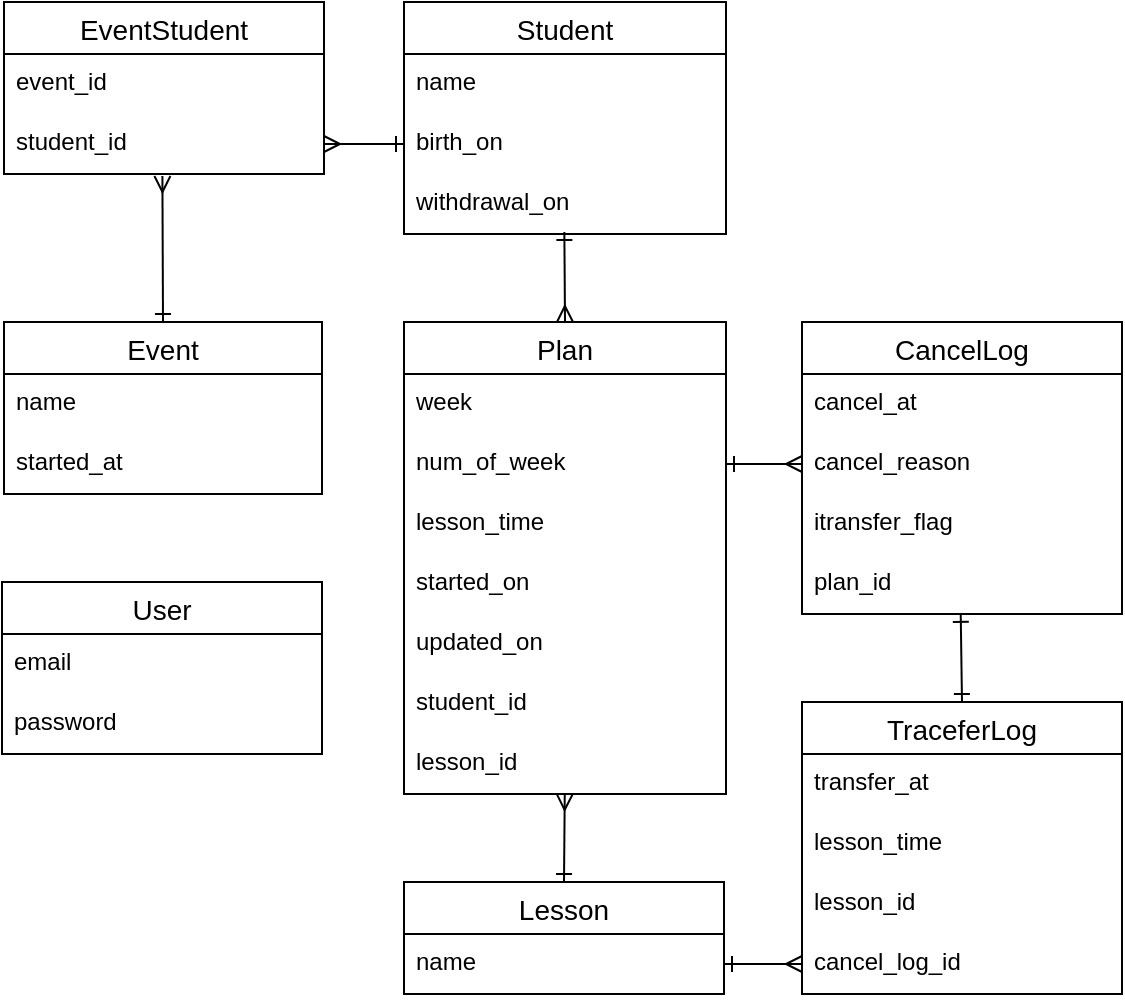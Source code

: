 <mxfile>
    <diagram id="gMJlAw3kP7H8lfWuCS8_" name="ページ1">
        <mxGraphModel dx="637" dy="1542" grid="1" gridSize="10" guides="1" tooltips="1" connect="1" arrows="1" fold="1" page="1" pageScale="1" pageWidth="827" pageHeight="1169" background="none" math="0" shadow="0">
            <root>
                <mxCell id="0"/>
                <mxCell id="1" parent="0"/>
                <mxCell id="15" value="User" style="swimlane;fontStyle=0;childLayout=stackLayout;horizontal=1;startSize=26;horizontalStack=0;resizeParent=1;resizeParentMax=0;resizeLast=0;collapsible=1;marginBottom=0;align=center;fontSize=14;" parent="1" vertex="1">
                    <mxGeometry x="40" y="-840" width="160" height="86" as="geometry"/>
                </mxCell>
                <mxCell id="16" value="email" style="text;strokeColor=none;fillColor=none;spacingLeft=4;spacingRight=4;overflow=hidden;rotatable=0;points=[[0,0.5],[1,0.5]];portConstraint=eastwest;fontSize=12;" parent="15" vertex="1">
                    <mxGeometry y="26" width="160" height="30" as="geometry"/>
                </mxCell>
                <mxCell id="17" value="password" style="text;strokeColor=none;fillColor=none;spacingLeft=4;spacingRight=4;overflow=hidden;rotatable=0;points=[[0,0.5],[1,0.5]];portConstraint=eastwest;fontSize=12;" parent="15" vertex="1">
                    <mxGeometry y="56" width="160" height="30" as="geometry"/>
                </mxCell>
                <mxCell id="19" value="Student" style="swimlane;fontStyle=0;childLayout=stackLayout;horizontal=1;startSize=26;horizontalStack=0;resizeParent=1;resizeParentMax=0;resizeLast=0;collapsible=1;marginBottom=0;align=center;fontSize=14;" parent="1" vertex="1">
                    <mxGeometry x="241" y="-1130" width="161" height="116" as="geometry"/>
                </mxCell>
                <mxCell id="20" value="name" style="text;strokeColor=none;fillColor=none;spacingLeft=4;spacingRight=4;overflow=hidden;rotatable=0;points=[[0,0.5],[1,0.5]];portConstraint=eastwest;fontSize=12;" parent="19" vertex="1">
                    <mxGeometry y="26" width="161" height="30" as="geometry"/>
                </mxCell>
                <mxCell id="21" value="birth_on" style="text;strokeColor=none;fillColor=none;spacingLeft=4;spacingRight=4;overflow=hidden;rotatable=0;points=[[0,0.5],[1,0.5]];portConstraint=eastwest;fontSize=12;" parent="19" vertex="1">
                    <mxGeometry y="56" width="161" height="30" as="geometry"/>
                </mxCell>
                <mxCell id="123" value="withdrawal_on" style="text;strokeColor=none;fillColor=none;spacingLeft=4;spacingRight=4;overflow=hidden;rotatable=0;points=[[0,0.5],[1,0.5]];portConstraint=eastwest;fontSize=12;" parent="19" vertex="1">
                    <mxGeometry y="86" width="161" height="30" as="geometry"/>
                </mxCell>
                <mxCell id="58" style="edgeStyle=none;html=1;startArrow=ERmany;startFill=0;endArrow=ERone;endFill=0;exitX=0.5;exitY=0;exitDx=0;exitDy=0;entryX=0.498;entryY=0.967;entryDx=0;entryDy=0;entryPerimeter=0;" parent="1" source="32" target="123" edge="1">
                    <mxGeometry relative="1" as="geometry">
                        <mxPoint x="322" y="-1010" as="targetPoint"/>
                        <mxPoint x="464" y="-1010" as="sourcePoint"/>
                    </mxGeometry>
                </mxCell>
                <mxCell id="32" value="Plan" style="swimlane;fontStyle=0;childLayout=stackLayout;horizontal=1;startSize=26;horizontalStack=0;resizeParent=1;resizeParentMax=0;resizeLast=0;collapsible=1;marginBottom=0;align=center;fontSize=14;" parent="1" vertex="1">
                    <mxGeometry x="241" y="-970" width="161" height="236" as="geometry"/>
                </mxCell>
                <mxCell id="34" value="week" style="text;strokeColor=none;fillColor=none;spacingLeft=4;spacingRight=4;overflow=hidden;rotatable=0;points=[[0,0.5],[1,0.5]];portConstraint=eastwest;fontSize=12;" parent="32" vertex="1">
                    <mxGeometry y="26" width="161" height="30" as="geometry"/>
                </mxCell>
                <mxCell id="106" value="num_of_week" style="text;strokeColor=none;fillColor=none;spacingLeft=4;spacingRight=4;overflow=hidden;rotatable=0;points=[[0,0.5],[1,0.5]];portConstraint=eastwest;fontSize=12;" parent="32" vertex="1">
                    <mxGeometry y="56" width="161" height="30" as="geometry"/>
                </mxCell>
                <mxCell id="35" value="lesson_time" style="text;strokeColor=none;fillColor=none;spacingLeft=4;spacingRight=4;overflow=hidden;rotatable=0;points=[[0,0.5],[1,0.5]];portConstraint=eastwest;fontSize=12;" parent="32" vertex="1">
                    <mxGeometry y="86" width="161" height="30" as="geometry"/>
                </mxCell>
                <mxCell id="103" value="started_on" style="text;strokeColor=none;fillColor=none;spacingLeft=4;spacingRight=4;overflow=hidden;rotatable=0;points=[[0,0.5],[1,0.5]];portConstraint=eastwest;fontSize=12;" parent="32" vertex="1">
                    <mxGeometry y="116" width="161" height="30" as="geometry"/>
                </mxCell>
                <mxCell id="48" value="updated_on&#10;" style="text;strokeColor=none;fillColor=none;spacingLeft=4;spacingRight=4;overflow=hidden;rotatable=0;points=[[0,0.5],[1,0.5]];portConstraint=eastwest;fontSize=12;" parent="32" vertex="1">
                    <mxGeometry y="146" width="161" height="30" as="geometry"/>
                </mxCell>
                <mxCell id="51" value="student_id" style="text;strokeColor=none;fillColor=none;spacingLeft=4;spacingRight=4;overflow=hidden;rotatable=0;points=[[0,0.5],[1,0.5]];portConstraint=eastwest;fontSize=12;" parent="32" vertex="1">
                    <mxGeometry y="176" width="161" height="30" as="geometry"/>
                </mxCell>
                <mxCell id="36" value="lesson_id" style="text;strokeColor=none;fillColor=none;spacingLeft=4;spacingRight=4;overflow=hidden;rotatable=0;points=[[0,0.5],[1,0.5]];portConstraint=eastwest;fontSize=12;" parent="32" vertex="1">
                    <mxGeometry y="206" width="161" height="30" as="geometry"/>
                </mxCell>
                <mxCell id="117" style="edgeStyle=none;html=1;startArrow=ERmany;startFill=0;endArrow=ERone;endFill=0;exitX=0;exitY=0.5;exitDx=0;exitDy=0;entryX=1;entryY=0.5;entryDx=0;entryDy=0;" parent="1" source="45" target="106" edge="1">
                    <mxGeometry relative="1" as="geometry">
                        <mxPoint x="510" y="-660" as="sourcePoint"/>
                        <mxPoint x="170" y="-380" as="targetPoint"/>
                    </mxGeometry>
                </mxCell>
                <mxCell id="42" value="CancelLog" style="swimlane;fontStyle=0;childLayout=stackLayout;horizontal=1;startSize=26;horizontalStack=0;resizeParent=1;resizeParentMax=0;resizeLast=0;collapsible=1;marginBottom=0;align=center;fontSize=14;" parent="1" vertex="1">
                    <mxGeometry x="440" y="-970" width="160" height="146" as="geometry"/>
                </mxCell>
                <mxCell id="43" value="cancel_at" style="text;strokeColor=none;fillColor=none;spacingLeft=4;spacingRight=4;overflow=hidden;rotatable=0;points=[[0,0.5],[1,0.5]];portConstraint=eastwest;fontSize=12;" parent="42" vertex="1">
                    <mxGeometry y="26" width="160" height="30" as="geometry"/>
                </mxCell>
                <mxCell id="45" value="cancel_reason" style="text;strokeColor=none;fillColor=none;spacingLeft=4;spacingRight=4;overflow=hidden;rotatable=0;points=[[0,0.5],[1,0.5]];portConstraint=eastwest;fontSize=12;" parent="42" vertex="1">
                    <mxGeometry y="56" width="160" height="30" as="geometry"/>
                </mxCell>
                <mxCell id="56" value="itransfer_flag" style="text;strokeColor=none;fillColor=none;spacingLeft=4;spacingRight=4;overflow=hidden;rotatable=0;points=[[0,0.5],[1,0.5]];portConstraint=eastwest;fontSize=12;" parent="42" vertex="1">
                    <mxGeometry y="86" width="160" height="30" as="geometry"/>
                </mxCell>
                <mxCell id="135" value="plan_id" style="text;strokeColor=none;fillColor=none;spacingLeft=4;spacingRight=4;overflow=hidden;rotatable=0;points=[[0,0.5],[1,0.5]];portConstraint=eastwest;fontSize=12;" parent="42" vertex="1">
                    <mxGeometry y="116" width="160" height="30" as="geometry"/>
                </mxCell>
                <mxCell id="119" style="edgeStyle=none;html=1;exitX=0.5;exitY=0;exitDx=0;exitDy=0;endArrow=ERmany;endFill=0;entryX=0.495;entryY=1.033;entryDx=0;entryDy=0;entryPerimeter=0;startArrow=ERone;startFill=0;" parent="1" source="67" target="91" edge="1">
                    <mxGeometry relative="1" as="geometry">
                        <mxPoint x="121" y="-1040" as="targetPoint"/>
                    </mxGeometry>
                </mxCell>
                <mxCell id="67" value="Event" style="swimlane;fontStyle=0;childLayout=stackLayout;horizontal=1;startSize=26;horizontalStack=0;resizeParent=1;resizeParentMax=0;resizeLast=0;collapsible=1;marginBottom=0;align=center;fontSize=14;" parent="1" vertex="1">
                    <mxGeometry x="41" y="-970" width="159" height="86" as="geometry"/>
                </mxCell>
                <mxCell id="73" value="name" style="text;strokeColor=none;fillColor=none;spacingLeft=4;spacingRight=4;overflow=hidden;rotatable=0;points=[[0,0.5],[1,0.5]];portConstraint=eastwest;fontSize=12;" parent="67" vertex="1">
                    <mxGeometry y="26" width="159" height="30" as="geometry"/>
                </mxCell>
                <mxCell id="68" value="started_at" style="text;strokeColor=none;fillColor=none;spacingLeft=4;spacingRight=4;overflow=hidden;rotatable=0;points=[[0,0.5],[1,0.5]];portConstraint=eastwest;fontSize=12;" parent="67" vertex="1">
                    <mxGeometry y="56" width="159" height="30" as="geometry"/>
                </mxCell>
                <mxCell id="89" value="EventStudent" style="swimlane;fontStyle=0;childLayout=stackLayout;horizontal=1;startSize=26;horizontalStack=0;resizeParent=1;resizeParentMax=0;resizeLast=0;collapsible=1;marginBottom=0;align=center;fontSize=14;" parent="1" vertex="1">
                    <mxGeometry x="41" y="-1130" width="160" height="86" as="geometry"/>
                </mxCell>
                <mxCell id="90" value="event_id" style="text;strokeColor=none;fillColor=none;spacingLeft=4;spacingRight=4;overflow=hidden;rotatable=0;points=[[0,0.5],[1,0.5]];portConstraint=eastwest;fontSize=12;" parent="89" vertex="1">
                    <mxGeometry y="26" width="160" height="30" as="geometry"/>
                </mxCell>
                <mxCell id="91" value="student_id" style="text;strokeColor=none;fillColor=none;spacingLeft=4;spacingRight=4;overflow=hidden;rotatable=0;points=[[0,0.5],[1,0.5]];portConstraint=eastwest;fontSize=12;" parent="89" vertex="1">
                    <mxGeometry y="56" width="160" height="30" as="geometry"/>
                </mxCell>
                <mxCell id="101" style="edgeStyle=orthogonalEdgeStyle;html=1;exitX=0;exitY=0.5;exitDx=0;exitDy=0;startArrow=ERone;startFill=0;endArrow=ERmany;endFill=0;" parent="1" source="21" target="91" edge="1">
                    <mxGeometry relative="1" as="geometry"/>
                </mxCell>
                <mxCell id="133" style="edgeStyle=none;html=1;exitX=0.5;exitY=0;exitDx=0;exitDy=0;endArrow=ERone;endFill=0;startArrow=ERone;startFill=0;entryX=0.496;entryY=0.996;entryDx=0;entryDy=0;entryPerimeter=0;" parent="1" source="126" target="135" edge="1">
                    <mxGeometry relative="1" as="geometry">
                        <mxPoint x="520" y="-810" as="targetPoint"/>
                    </mxGeometry>
                </mxCell>
                <mxCell id="126" value="TraceferLog" style="swimlane;fontStyle=0;childLayout=stackLayout;horizontal=1;startSize=26;horizontalStack=0;resizeParent=1;resizeParentMax=0;resizeLast=0;collapsible=1;marginBottom=0;align=center;fontSize=14;" parent="1" vertex="1">
                    <mxGeometry x="440" y="-780" width="160" height="146" as="geometry"/>
                </mxCell>
                <mxCell id="130" value="transfer_at" style="text;strokeColor=none;fillColor=none;spacingLeft=4;spacingRight=4;overflow=hidden;rotatable=0;points=[[0,0.5],[1,0.5]];portConstraint=eastwest;fontSize=12;" parent="126" vertex="1">
                    <mxGeometry y="26" width="160" height="30" as="geometry"/>
                </mxCell>
                <mxCell id="131" value="lesson_time" style="text;strokeColor=none;fillColor=none;spacingLeft=4;spacingRight=4;overflow=hidden;rotatable=0;points=[[0,0.5],[1,0.5]];portConstraint=eastwest;fontSize=12;" parent="126" vertex="1">
                    <mxGeometry y="56" width="160" height="30" as="geometry"/>
                </mxCell>
                <mxCell id="134" value="lesson_id" style="text;strokeColor=none;fillColor=none;spacingLeft=4;spacingRight=4;overflow=hidden;rotatable=0;points=[[0,0.5],[1,0.5]];portConstraint=eastwest;fontSize=12;" parent="126" vertex="1">
                    <mxGeometry y="86" width="160" height="30" as="geometry"/>
                </mxCell>
                <mxCell id="132" value="cancel_log_id" style="text;strokeColor=none;fillColor=none;spacingLeft=4;spacingRight=4;overflow=hidden;rotatable=0;points=[[0,0.5],[1,0.5]];portConstraint=eastwest;fontSize=12;" parent="126" vertex="1">
                    <mxGeometry y="116" width="160" height="30" as="geometry"/>
                </mxCell>
                <mxCell id="136" value="Lesson" style="swimlane;fontStyle=0;childLayout=stackLayout;horizontal=1;startSize=26;horizontalStack=0;resizeParent=1;resizeParentMax=0;resizeLast=0;collapsible=1;marginBottom=0;align=center;fontSize=14;" vertex="1" parent="1">
                    <mxGeometry x="241" y="-690" width="160" height="56" as="geometry"/>
                </mxCell>
                <mxCell id="138" value="name" style="text;strokeColor=none;fillColor=none;spacingLeft=4;spacingRight=4;overflow=hidden;rotatable=0;points=[[0,0.5],[1,0.5]];portConstraint=eastwest;fontSize=12;" vertex="1" parent="136">
                    <mxGeometry y="26" width="160" height="30" as="geometry"/>
                </mxCell>
                <mxCell id="142" style="edgeStyle=none;html=1;exitX=0;exitY=0.5;exitDx=0;exitDy=0;endArrow=ERone;endFill=0;startArrow=ERmany;startFill=0;entryX=1;entryY=0.5;entryDx=0;entryDy=0;" edge="1" parent="1" source="132" target="138">
                    <mxGeometry relative="1" as="geometry">
                        <mxPoint x="430.134" y="-606" as="targetPoint"/>
                        <mxPoint x="430.0" y="-562.0" as="sourcePoint"/>
                    </mxGeometry>
                </mxCell>
                <mxCell id="143" style="edgeStyle=none;html=1;endArrow=ERone;endFill=0;startArrow=ERmany;startFill=0;" edge="1" parent="1" source="36">
                    <mxGeometry relative="1" as="geometry">
                        <mxPoint x="321" y="-690" as="targetPoint"/>
                        <mxPoint x="317" y="-730" as="sourcePoint"/>
                    </mxGeometry>
                </mxCell>
            </root>
        </mxGraphModel>
    </diagram>
</mxfile>
